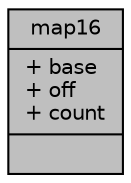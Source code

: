 digraph "map16"
{
 // INTERACTIVE_SVG=YES
 // LATEX_PDF_SIZE
  edge [fontname="Helvetica",fontsize="10",labelfontname="Helvetica",labelfontsize="10"];
  node [fontname="Helvetica",fontsize="10",shape=record];
  Node1 [label="{map16\n|+ base\l+ off\l+ count\l|}",height=0.2,width=0.4,color="black", fillcolor="grey75", style="filled", fontcolor="black",tooltip=" "];
}
